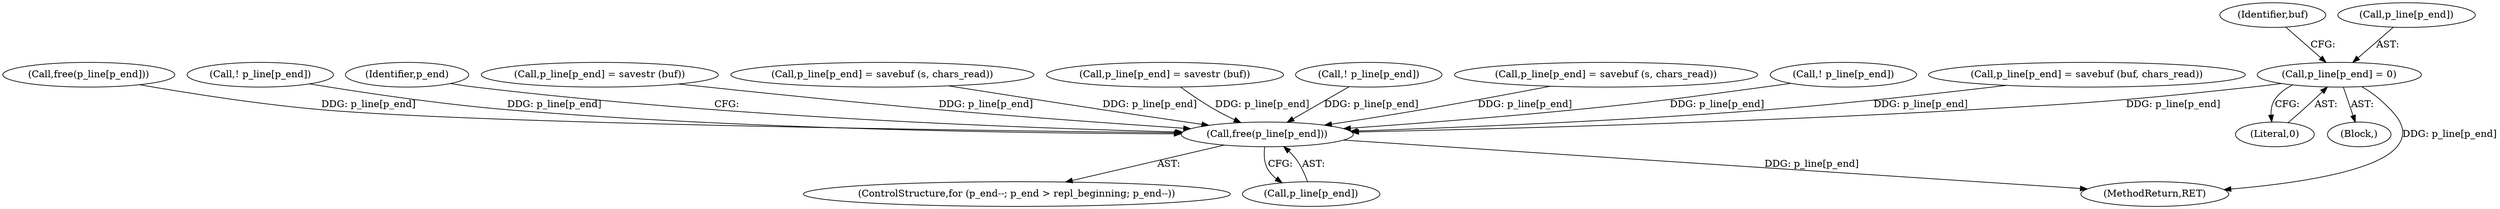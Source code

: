 digraph "0_savannah_0c08d7a902c6fdd49b704623a12d8d672ef18944@array" {
"1000441" [label="(Call,p_line[p_end] = 0)"];
"1001237" [label="(Call,free(p_line[p_end]))"];
"1000445" [label="(Literal,0)"];
"1000367" [label="(Block,)"];
"1000174" [label="(Call,free(p_line[p_end]))"];
"1000983" [label="(Call,! p_line[p_end])"];
"1002772" [label="(MethodReturn,RET)"];
"1000441" [label="(Call,p_line[p_end] = 0)"];
"1000448" [label="(Identifier,buf)"];
"1001236" [label="(Identifier,p_end)"];
"1000745" [label="(Call,p_line[p_end] = savestr (buf))"];
"1001175" [label="(Call,p_line[p_end] = savebuf (s, chars_read))"];
"1001237" [label="(Call,free(p_line[p_end]))"];
"1001229" [label="(ControlStructure,for (p_end--; p_end > repl_beginning; p_end--))"];
"1001238" [label="(Call,p_line[p_end])"];
"1000503" [label="(Call,p_line[p_end] = savestr (buf))"];
"1001185" [label="(Call,! p_line[p_end])"];
"1000973" [label="(Call,p_line[p_end] = savebuf (s, chars_read))"];
"1001057" [label="(Call,! p_line[p_end])"];
"1001047" [label="(Call,p_line[p_end] = savebuf (buf, chars_read))"];
"1000442" [label="(Call,p_line[p_end])"];
"1000441" -> "1000367"  [label="AST: "];
"1000441" -> "1000445"  [label="CFG: "];
"1000442" -> "1000441"  [label="AST: "];
"1000445" -> "1000441"  [label="AST: "];
"1000448" -> "1000441"  [label="CFG: "];
"1000441" -> "1002772"  [label="DDG: p_line[p_end]"];
"1000441" -> "1001237"  [label="DDG: p_line[p_end]"];
"1001237" -> "1001229"  [label="AST: "];
"1001237" -> "1001238"  [label="CFG: "];
"1001238" -> "1001237"  [label="AST: "];
"1001236" -> "1001237"  [label="CFG: "];
"1001237" -> "1002772"  [label="DDG: p_line[p_end]"];
"1001057" -> "1001237"  [label="DDG: p_line[p_end]"];
"1001047" -> "1001237"  [label="DDG: p_line[p_end]"];
"1000745" -> "1001237"  [label="DDG: p_line[p_end]"];
"1000503" -> "1001237"  [label="DDG: p_line[p_end]"];
"1000174" -> "1001237"  [label="DDG: p_line[p_end]"];
"1001185" -> "1001237"  [label="DDG: p_line[p_end]"];
"1001175" -> "1001237"  [label="DDG: p_line[p_end]"];
"1000983" -> "1001237"  [label="DDG: p_line[p_end]"];
"1000973" -> "1001237"  [label="DDG: p_line[p_end]"];
}
